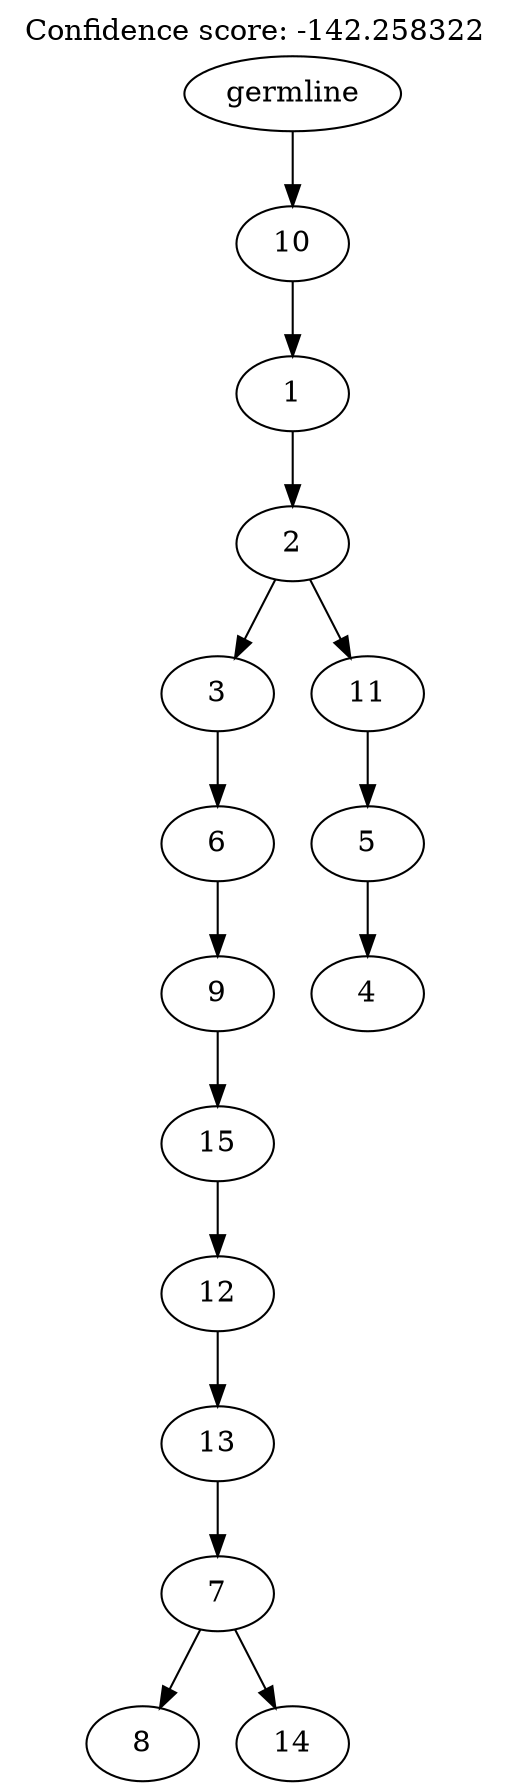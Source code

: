 digraph g {
	"13" -> "14";
	"14" [label="8"];
	"13" -> "15";
	"15" [label="14"];
	"12" -> "13";
	"13" [label="7"];
	"11" -> "12";
	"12" [label="13"];
	"10" -> "11";
	"11" [label="12"];
	"9" -> "10";
	"10" [label="15"];
	"8" -> "9";
	"9" [label="9"];
	"7" -> "8";
	"8" [label="6"];
	"5" -> "6";
	"6" [label="4"];
	"4" -> "5";
	"5" [label="5"];
	"3" -> "4";
	"4" [label="11"];
	"3" -> "7";
	"7" [label="3"];
	"2" -> "3";
	"3" [label="2"];
	"1" -> "2";
	"2" [label="1"];
	"0" -> "1";
	"1" [label="10"];
	"0" [label="germline"];
	labelloc="t";
	label="Confidence score: -142.258322";
}
